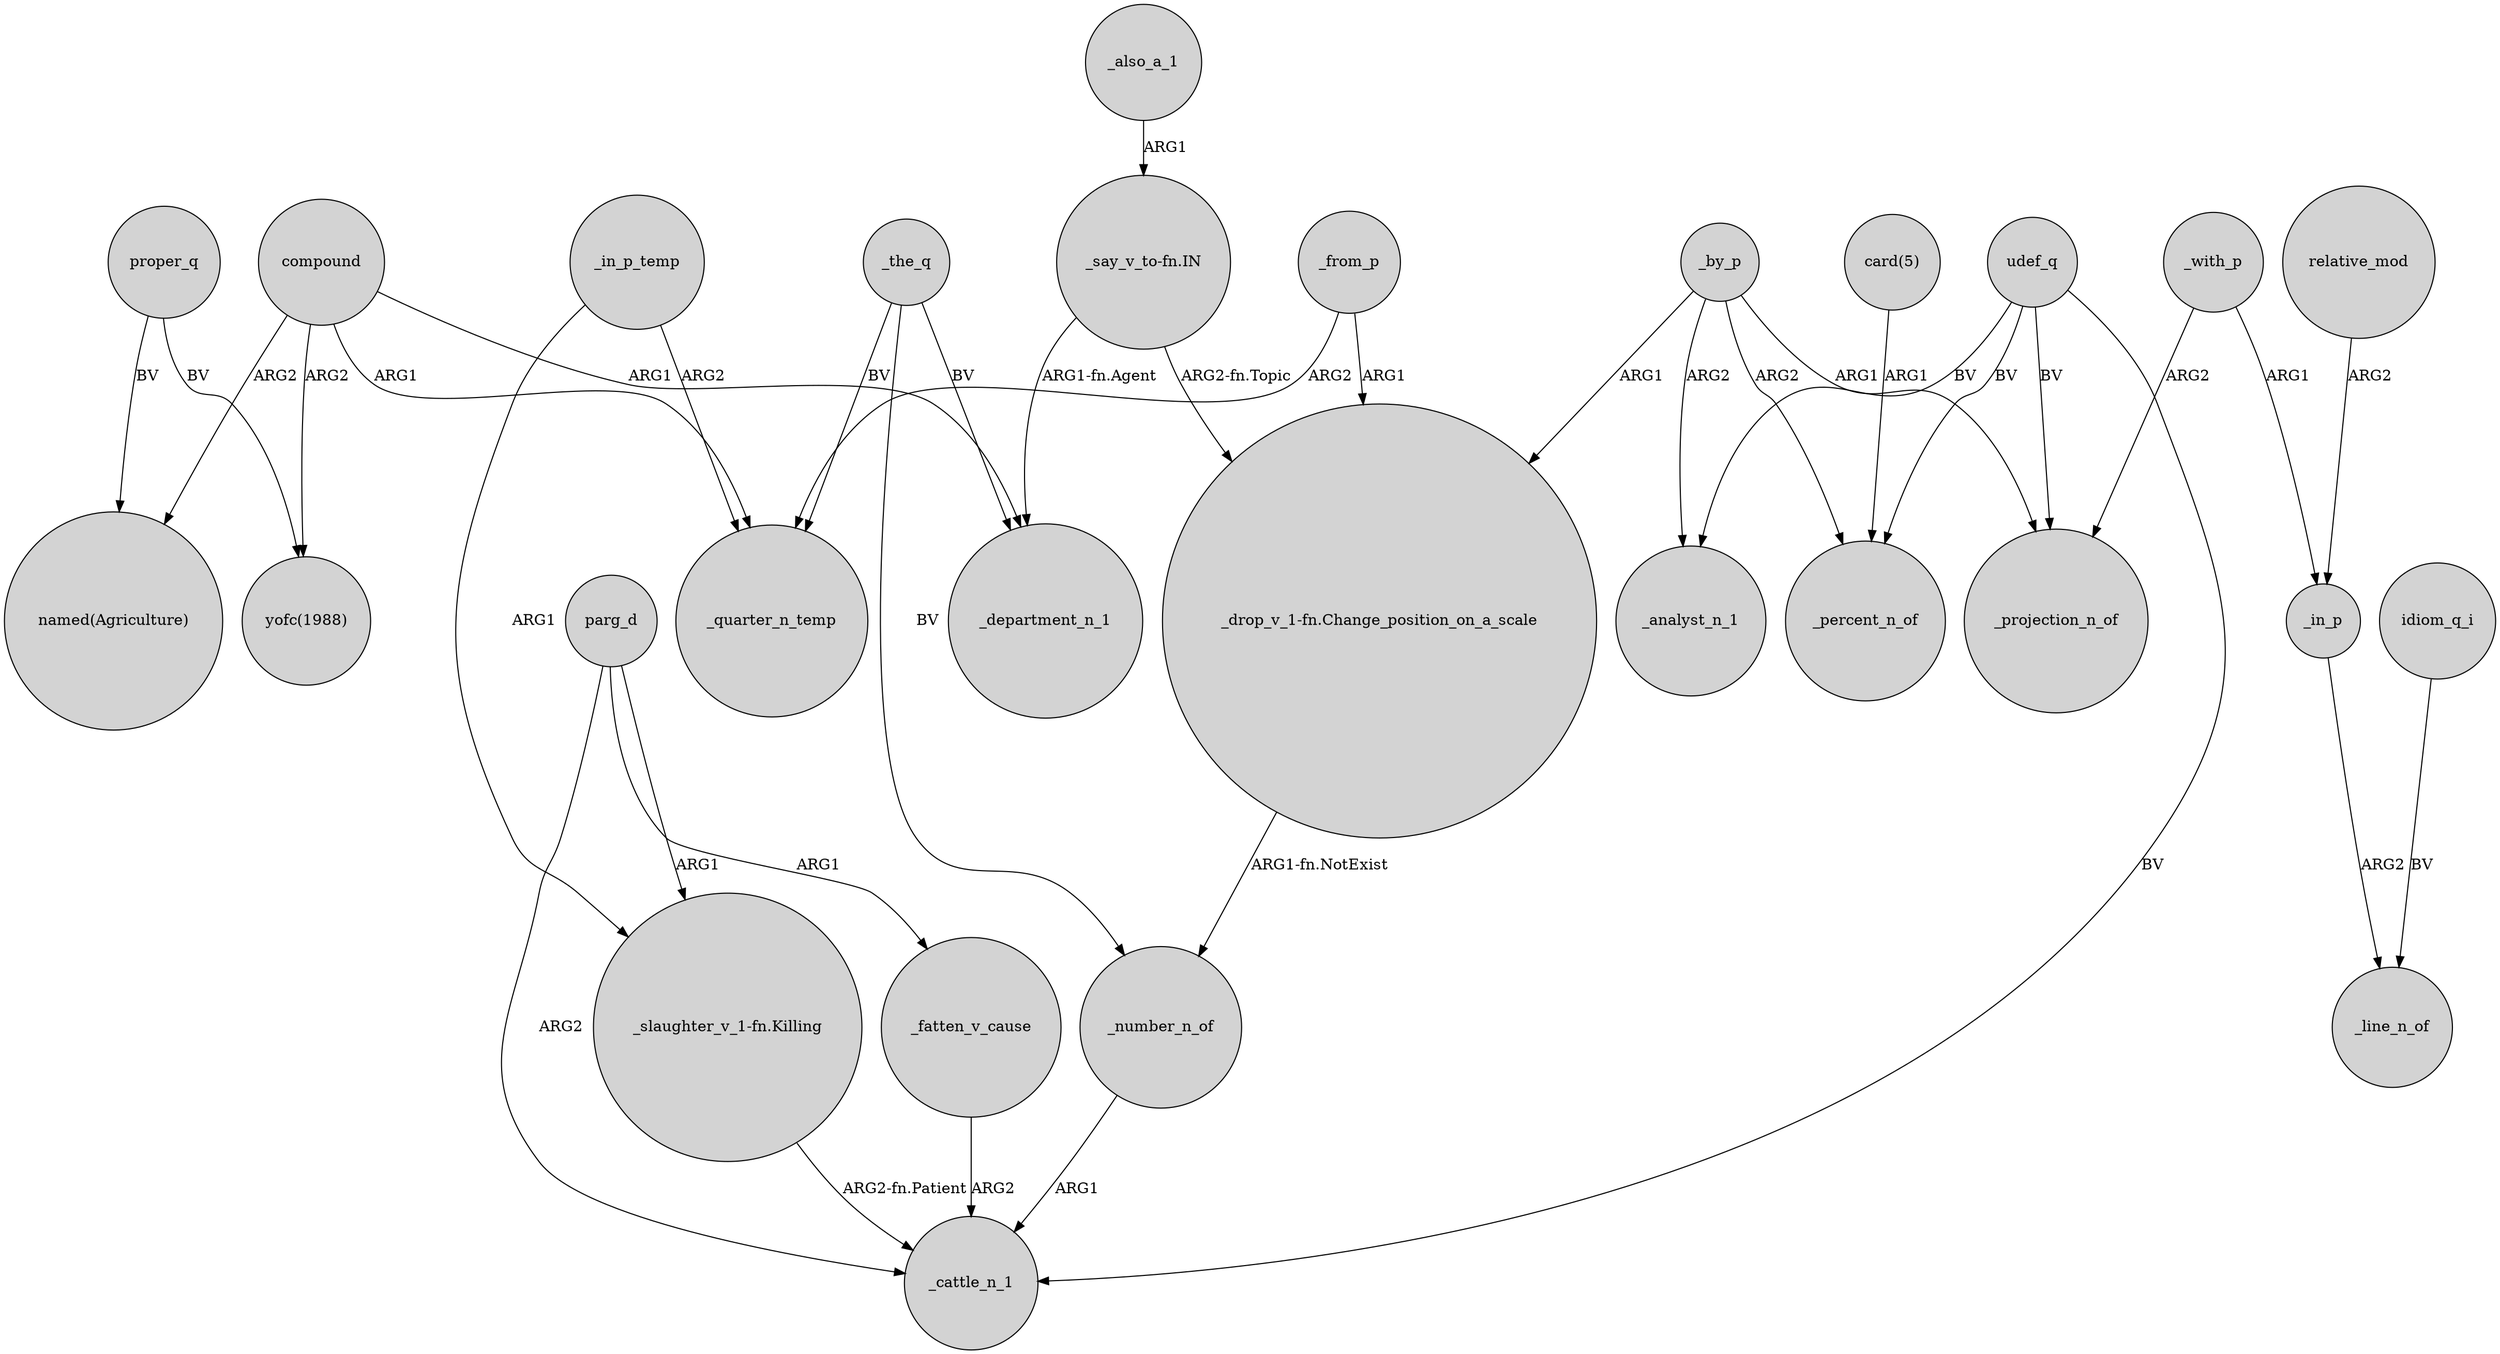 digraph {
	node [shape=circle style=filled]
	"_say_v_to-fn.IN" -> _department_n_1 [label="ARG1-fn.Agent"]
	"_drop_v_1-fn.Change_position_on_a_scale" -> _number_n_of [label="ARG1-fn.NotExist"]
	compound -> "named(Agriculture)" [label=ARG2]
	_by_p -> _analyst_n_1 [label=ARG2]
	_also_a_1 -> "_say_v_to-fn.IN" [label=ARG1]
	_by_p -> "_drop_v_1-fn.Change_position_on_a_scale" [label=ARG1]
	_fatten_v_cause -> _cattle_n_1 [label=ARG2]
	_the_q -> _quarter_n_temp [label=BV]
	relative_mod -> _in_p [label=ARG2]
	_the_q -> _number_n_of [label=BV]
	compound -> _department_n_1 [label=ARG1]
	_the_q -> _department_n_1 [label=BV]
	_in_p_temp -> _quarter_n_temp [label=ARG2]
	_by_p -> _percent_n_of [label=ARG2]
	parg_d -> _cattle_n_1 [label=ARG2]
	udef_q -> _projection_n_of [label=BV]
	"_slaughter_v_1-fn.Killing" -> _cattle_n_1 [label="ARG2-fn.Patient"]
	compound -> _quarter_n_temp [label=ARG1]
	proper_q -> "yofc(1988)" [label=BV]
	_with_p -> _projection_n_of [label=ARG2]
	parg_d -> "_slaughter_v_1-fn.Killing" [label=ARG1]
	"_say_v_to-fn.IN" -> "_drop_v_1-fn.Change_position_on_a_scale" [label="ARG2-fn.Topic"]
	proper_q -> "named(Agriculture)" [label=BV]
	_in_p -> _line_n_of [label=ARG2]
	_by_p -> _projection_n_of [label=ARG1]
	"card(5)" -> _percent_n_of [label=ARG1]
	_number_n_of -> _cattle_n_1 [label=ARG1]
	udef_q -> _analyst_n_1 [label=BV]
	udef_q -> _cattle_n_1 [label=BV]
	_from_p -> "_drop_v_1-fn.Change_position_on_a_scale" [label=ARG1]
	_from_p -> _quarter_n_temp [label=ARG2]
	udef_q -> _percent_n_of [label=BV]
	idiom_q_i -> _line_n_of [label=BV]
	_with_p -> _in_p [label=ARG1]
	compound -> "yofc(1988)" [label=ARG2]
	_in_p_temp -> "_slaughter_v_1-fn.Killing" [label=ARG1]
	parg_d -> _fatten_v_cause [label=ARG1]
}
